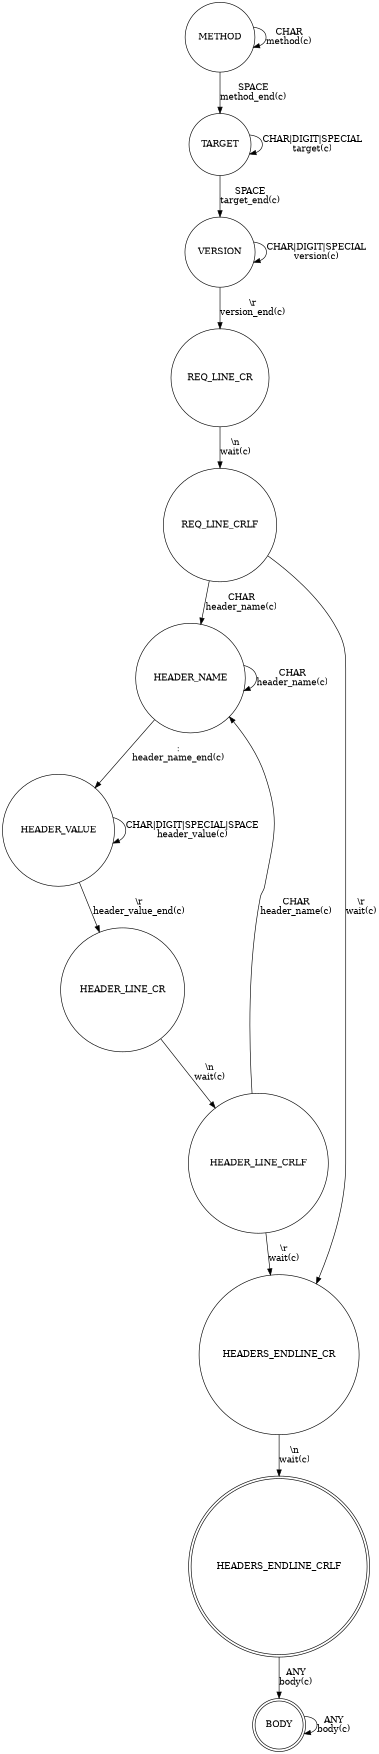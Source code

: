 digraph g {
    //rankdir=LR;
    //size= "8.27,11.69";
    size="8.27,11.69" ratio="compress"
    margin=0;
    node                    [shape = circle];

    METHOD;
    TARGET;
    VERSION;

    REQ_LINE_CR;
    REQ_LINE_CRLF;
    
    HEADER_NAME;
    HEADER_VALUE;
    
    HEADER_LINE_CR;
    HEADER_LINE_CRLF;
    
    HEADERS_ENDLINE_CR;
    HEADERS_ENDLINE_CRLF    [shape = doublecircle];
    
    BODY                    [shape = doublecircle];
    
    
    METHOD              -> METHOD               [label="CHAR\nmethod(c)"]
    METHOD              -> TARGET               [label="SPACE\nmethod_end(c)"]
            
    TARGET              -> TARGET               [label="CHAR|DIGIT|SPECIAL\ntarget(c)"]
    TARGET              -> VERSION              [label="SPACE\ntarget_end(c)"]
            
    VERSION             -> VERSION              [label="CHAR|DIGIT|SPECIAL\nversion(c)"]
    VERSION             -> REQ_LINE_CR          [label="\\r\nversion_end(c)"]
            
    REQ_LINE_CR         -> REQ_LINE_CRLF        [label="\\n\nwait(c)"]
            
    REQ_LINE_CRLF       -> HEADERS_ENDLINE_CR   [label="\\r\nwait(c)"]
    REQ_LINE_CRLF       -> HEADER_NAME          [label="CHAR\nheader_name(c)"]
        
    HEADER_NAME         -> HEADER_NAME          [label="CHAR\nheader_name(c)"]
    HEADER_NAME         -> HEADER_VALUE         [label=":\nheader_name_end(c)"]
            
    HEADER_VALUE        -> HEADER_VALUE         [label="CHAR|DIGIT|SPECIAL|SPACE\nheader_value(c)"]
    HEADER_VALUE        -> HEADER_LINE_CR       [label="\\r\nheader_value_end(c)"]
            
    HEADER_LINE_CR      -> HEADER_LINE_CRLF     [label="\\n\nwait(c)"]

    HEADER_LINE_CRLF    -> HEADERS_ENDLINE_CR   [label="\\r\nwait(c)"]
    HEADER_LINE_CRLF    -> HEADER_NAME          [label="CHAR\nheader_name(c)"]

    HEADERS_ENDLINE_CR  -> HEADERS_ENDLINE_CRLF [label="\\n\nwait(c)"]

    HEADERS_ENDLINE_CRLF -> BODY                [label="ANY\nbody(c)"]

    BODY                -> BODY                 [label="ANY\nbody(c)"]
}

